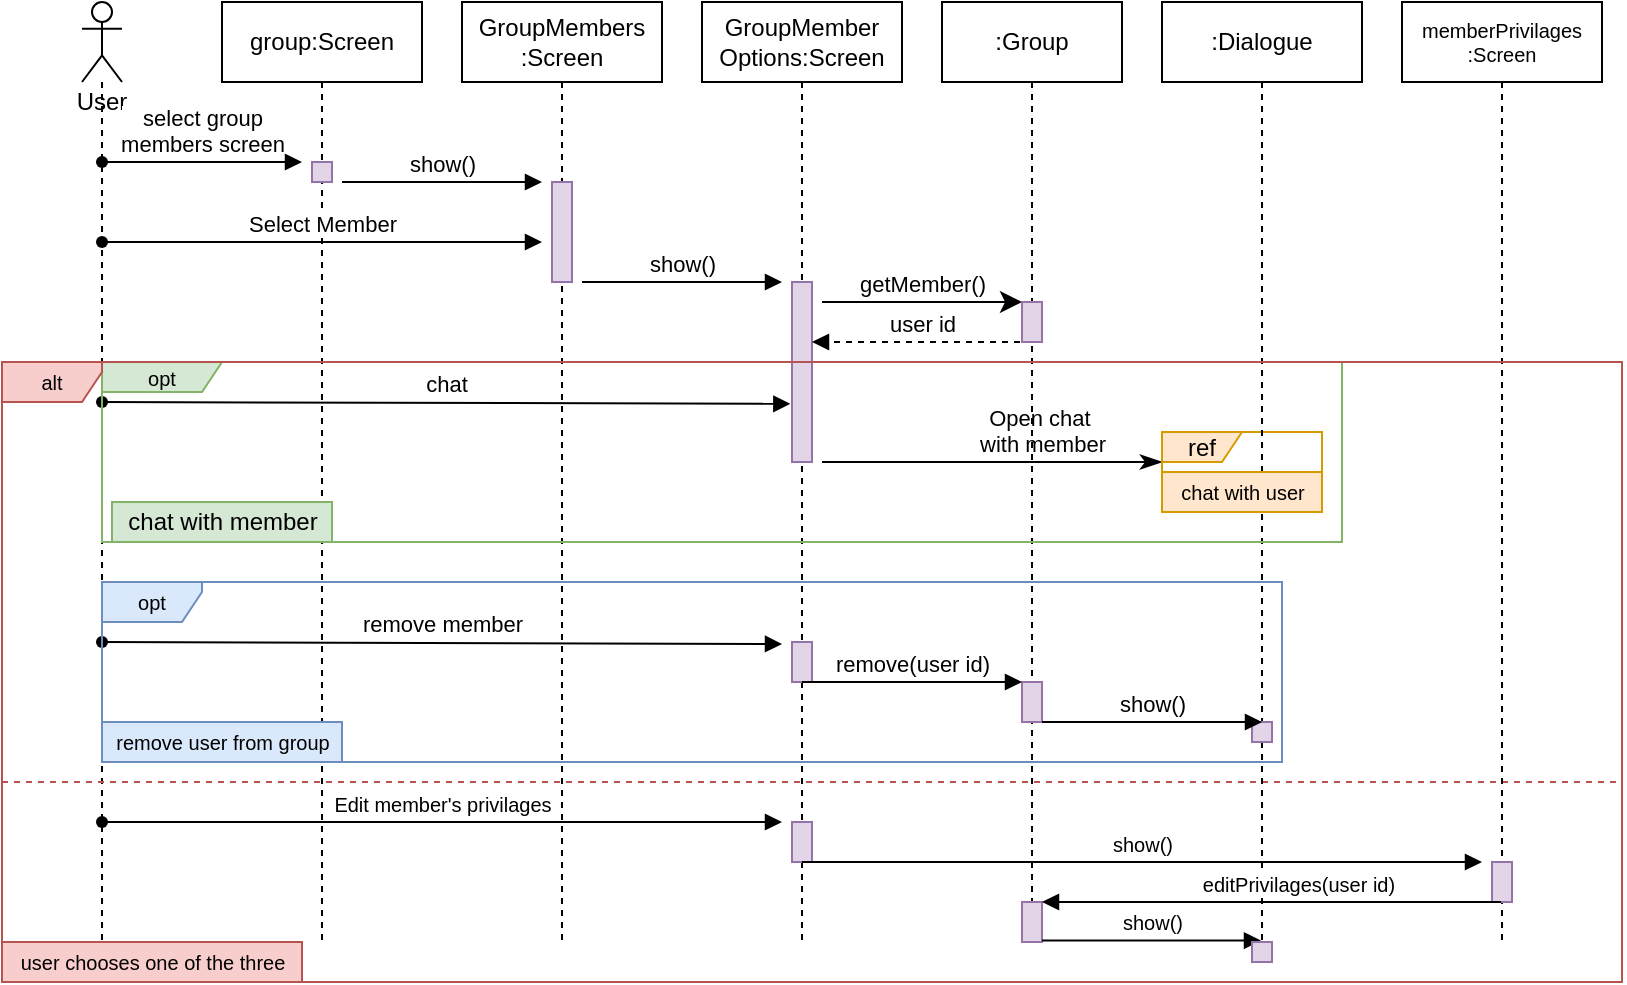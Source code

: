 <mxfile version="18.0.7" type="device"><diagram id="kgpKYQtTHZ0yAKxKKP6v" name="Page-1"><mxGraphModel dx="1185" dy="635" grid="1" gridSize="10" guides="1" tooltips="1" connect="1" arrows="1" fold="1" page="1" pageScale="1" pageWidth="850" pageHeight="1100" math="0" shadow="0"><root><mxCell id="0"/><mxCell id="1" parent="0"/><mxCell id="eBKP-FNmJqs6P0waP6Dh-1" value="User&lt;br&gt;" style="shape=umlLifeline;participant=umlActor;perimeter=lifelinePerimeter;whiteSpace=wrap;html=1;container=1;collapsible=0;recursiveResize=0;verticalAlign=top;spacingTop=36;outlineConnect=0;" vertex="1" parent="1"><mxGeometry x="80" y="40" width="20" height="470" as="geometry"/></mxCell><mxCell id="eBKP-FNmJqs6P0waP6Dh-20" value="" style="shape=waypoint;sketch=0;fillStyle=solid;size=6;pointerEvents=1;points=[];fillColor=none;resizable=0;rotatable=0;perimeter=centerPerimeter;snapToPoint=1;" vertex="1" parent="eBKP-FNmJqs6P0waP6Dh-1"><mxGeometry x="-10" y="180" width="40" height="40" as="geometry"/></mxCell><mxCell id="eBKP-FNmJqs6P0waP6Dh-29" value="" style="html=1;verticalAlign=bottom;endArrow=none;rounded=0;startArrow=none;" edge="1" parent="eBKP-FNmJqs6P0waP6Dh-1" source="eBKP-FNmJqs6P0waP6Dh-1" target="eBKP-FNmJqs6P0waP6Dh-20"><mxGeometry width="80" relative="1" as="geometry"><mxPoint x="9.81" y="190" as="sourcePoint"/><mxPoint x="359.5" y="190" as="targetPoint"/><Array as="points"/></mxGeometry></mxCell><mxCell id="eBKP-FNmJqs6P0waP6Dh-56" value="" style="shape=waypoint;sketch=0;fillStyle=solid;size=6;pointerEvents=1;points=[];fillColor=none;resizable=0;rotatable=0;perimeter=centerPerimeter;snapToPoint=1;fontSize=10;" vertex="1" parent="eBKP-FNmJqs6P0waP6Dh-1"><mxGeometry x="-10" y="390" width="40" height="40" as="geometry"/></mxCell><mxCell id="eBKP-FNmJqs6P0waP6Dh-2" value="group:Screen" style="shape=umlLifeline;perimeter=lifelinePerimeter;whiteSpace=wrap;html=1;container=1;collapsible=0;recursiveResize=0;outlineConnect=0;" vertex="1" parent="1"><mxGeometry x="150" y="40" width="100" height="470" as="geometry"/></mxCell><mxCell id="eBKP-FNmJqs6P0waP6Dh-6" value="" style="html=1;points=[];perimeter=orthogonalPerimeter;fillColor=#e1d5e7;strokeColor=#9673a6;" vertex="1" parent="eBKP-FNmJqs6P0waP6Dh-2"><mxGeometry x="45" y="80" width="10" height="10" as="geometry"/></mxCell><mxCell id="eBKP-FNmJqs6P0waP6Dh-7" value="Select Member" style="html=1;verticalAlign=bottom;endArrow=block;rounded=0;startArrow=none;" edge="1" parent="eBKP-FNmJqs6P0waP6Dh-2" source="eBKP-FNmJqs6P0waP6Dh-12"><mxGeometry width="80" relative="1" as="geometry"><mxPoint x="-50" y="120" as="sourcePoint"/><mxPoint x="160" y="120" as="targetPoint"/></mxGeometry></mxCell><mxCell id="eBKP-FNmJqs6P0waP6Dh-30" value="chat with member" style="text;html=1;align=center;verticalAlign=middle;resizable=0;points=[];autosize=1;strokeColor=#82b366;fillColor=#d5e8d4;" vertex="1" parent="eBKP-FNmJqs6P0waP6Dh-2"><mxGeometry x="-55" y="250" width="110" height="20" as="geometry"/></mxCell><mxCell id="eBKP-FNmJqs6P0waP6Dh-54" value="&lt;font style=&quot;font-size: 10px;&quot;&gt;remove user from group&lt;/font&gt;" style="text;html=1;align=center;verticalAlign=middle;resizable=0;points=[];autosize=1;strokeColor=#6c8ebf;fillColor=#dae8fc;" vertex="1" parent="eBKP-FNmJqs6P0waP6Dh-2"><mxGeometry x="-60" y="360" width="120" height="20" as="geometry"/></mxCell><mxCell id="eBKP-FNmJqs6P0waP6Dh-73" value="" style="endArrow=none;dashed=1;html=1;rounded=0;fontSize=10;fillColor=#f8cecc;strokeColor=#b85450;" edge="1" parent="eBKP-FNmJqs6P0waP6Dh-2"><mxGeometry width="50" height="50" relative="1" as="geometry"><mxPoint x="-110" y="390" as="sourcePoint"/><mxPoint x="700" y="390" as="targetPoint"/></mxGeometry></mxCell><mxCell id="eBKP-FNmJqs6P0waP6Dh-3" value="select group&lt;br&gt;members screen" style="html=1;verticalAlign=bottom;endArrow=block;rounded=0;startArrow=none;" edge="1" parent="1" source="eBKP-FNmJqs6P0waP6Dh-10"><mxGeometry width="80" relative="1" as="geometry"><mxPoint x="100" y="120" as="sourcePoint"/><mxPoint x="190" y="120" as="targetPoint"/></mxGeometry></mxCell><mxCell id="eBKP-FNmJqs6P0waP6Dh-4" value="GroupMembers&lt;br&gt;:Screen" style="shape=umlLifeline;perimeter=lifelinePerimeter;whiteSpace=wrap;html=1;container=1;collapsible=0;recursiveResize=0;outlineConnect=0;" vertex="1" parent="1"><mxGeometry x="270" y="40" width="100" height="470" as="geometry"/></mxCell><mxCell id="eBKP-FNmJqs6P0waP6Dh-14" value="" style="html=1;points=[];perimeter=orthogonalPerimeter;fillColor=#e1d5e7;strokeColor=#9673a6;" vertex="1" parent="eBKP-FNmJqs6P0waP6Dh-4"><mxGeometry x="45" y="90" width="10" height="50" as="geometry"/></mxCell><mxCell id="eBKP-FNmJqs6P0waP6Dh-5" value="show()" style="html=1;verticalAlign=bottom;endArrow=block;rounded=0;" edge="1" parent="1"><mxGeometry width="80" relative="1" as="geometry"><mxPoint x="210" y="130" as="sourcePoint"/><mxPoint x="310" y="130" as="targetPoint"/></mxGeometry></mxCell><mxCell id="eBKP-FNmJqs6P0waP6Dh-8" value="GroupMember&lt;br&gt;Options:Screen" style="shape=umlLifeline;perimeter=lifelinePerimeter;whiteSpace=wrap;html=1;container=1;collapsible=0;recursiveResize=0;outlineConnect=0;" vertex="1" parent="1"><mxGeometry x="390" y="40" width="100" height="470" as="geometry"/></mxCell><mxCell id="eBKP-FNmJqs6P0waP6Dh-27" value="" style="html=1;points=[];perimeter=orthogonalPerimeter;fillColor=#e1d5e7;strokeColor=#9673a6;" vertex="1" parent="eBKP-FNmJqs6P0waP6Dh-8"><mxGeometry x="45" y="140" width="10" height="90" as="geometry"/></mxCell><mxCell id="eBKP-FNmJqs6P0waP6Dh-28" value="Open chat&amp;nbsp;&lt;br&gt;with member" style="html=1;verticalAlign=bottom;endArrow=classicThin;endSize=8;rounded=0;endFill=1;" edge="1" parent="eBKP-FNmJqs6P0waP6Dh-8"><mxGeometry x="0.294" relative="1" as="geometry"><mxPoint x="60" y="230" as="sourcePoint"/><mxPoint x="230" y="230" as="targetPoint"/><mxPoint as="offset"/></mxGeometry></mxCell><mxCell id="eBKP-FNmJqs6P0waP6Dh-15" value="getMember()" style="html=1;verticalAlign=bottom;endArrow=classic;endSize=8;rounded=0;endFill=1;" edge="1" parent="eBKP-FNmJqs6P0waP6Dh-8"><mxGeometry relative="1" as="geometry"><mxPoint x="60" y="150" as="sourcePoint"/><mxPoint x="160" y="150" as="targetPoint"/><Array as="points"><mxPoint x="130" y="150"/></Array></mxGeometry></mxCell><mxCell id="eBKP-FNmJqs6P0waP6Dh-26" value="user id" style="html=1;verticalAlign=bottom;endArrow=block;rounded=0;dashed=1;" edge="1" parent="eBKP-FNmJqs6P0waP6Dh-8"><mxGeometry width="80" relative="1" as="geometry"><mxPoint x="165" y="170" as="sourcePoint"/><mxPoint x="55" y="170" as="targetPoint"/></mxGeometry></mxCell><mxCell id="eBKP-FNmJqs6P0waP6Dh-64" value="" style="html=1;points=[];perimeter=orthogonalPerimeter;fontSize=10;fillColor=#e1d5e7;strokeColor=#9673a6;" vertex="1" parent="eBKP-FNmJqs6P0waP6Dh-8"><mxGeometry x="45" y="410" width="10" height="20" as="geometry"/></mxCell><mxCell id="eBKP-FNmJqs6P0waP6Dh-9" value="show()" style="html=1;verticalAlign=bottom;endArrow=block;rounded=0;" edge="1" parent="1"><mxGeometry width="80" relative="1" as="geometry"><mxPoint x="330" y="180" as="sourcePoint"/><mxPoint x="430" y="180" as="targetPoint"/></mxGeometry></mxCell><mxCell id="eBKP-FNmJqs6P0waP6Dh-10" value="" style="shape=waypoint;sketch=0;fillStyle=solid;size=6;pointerEvents=1;points=[];fillColor=none;resizable=0;rotatable=0;perimeter=centerPerimeter;snapToPoint=1;" vertex="1" parent="1"><mxGeometry x="70" y="100" width="40" height="40" as="geometry"/></mxCell><mxCell id="eBKP-FNmJqs6P0waP6Dh-11" value="" style="html=1;verticalAlign=bottom;endArrow=none;rounded=0;" edge="1" parent="1" target="eBKP-FNmJqs6P0waP6Dh-10"><mxGeometry width="80" relative="1" as="geometry"><mxPoint x="100" y="120" as="sourcePoint"/><mxPoint x="190" y="120" as="targetPoint"/></mxGeometry></mxCell><mxCell id="eBKP-FNmJqs6P0waP6Dh-16" value=":Group" style="shape=umlLifeline;perimeter=lifelinePerimeter;whiteSpace=wrap;html=1;container=1;collapsible=0;recursiveResize=0;outlineConnect=0;" vertex="1" parent="1"><mxGeometry x="510" y="40" width="90" height="470" as="geometry"/></mxCell><mxCell id="eBKP-FNmJqs6P0waP6Dh-66" value="" style="html=1;points=[];perimeter=orthogonalPerimeter;fontSize=10;fillColor=#e1d5e7;strokeColor=#9673a6;" vertex="1" parent="eBKP-FNmJqs6P0waP6Dh-16"><mxGeometry x="40" y="450" width="10" height="20" as="geometry"/></mxCell><mxCell id="eBKP-FNmJqs6P0waP6Dh-68" value="" style="html=1;points=[];perimeter=orthogonalPerimeter;fontSize=10;fillColor=#e1d5e7;strokeColor=#9673a6;" vertex="1" parent="eBKP-FNmJqs6P0waP6Dh-16"><mxGeometry x="40" y="150" width="10" height="20" as="geometry"/></mxCell><mxCell id="eBKP-FNmJqs6P0waP6Dh-12" value="" style="shape=waypoint;sketch=0;fillStyle=solid;size=6;pointerEvents=1;points=[];fillColor=none;resizable=0;rotatable=0;perimeter=centerPerimeter;snapToPoint=1;" vertex="1" parent="1"><mxGeometry x="70" y="140" width="40" height="40" as="geometry"/></mxCell><mxCell id="eBKP-FNmJqs6P0waP6Dh-18" value="chat" style="html=1;verticalAlign=bottom;endArrow=block;rounded=0;startArrow=none;entryX=-0.083;entryY=0.677;entryDx=0;entryDy=0;entryPerimeter=0;" edge="1" parent="1" source="eBKP-FNmJqs6P0waP6Dh-20" target="eBKP-FNmJqs6P0waP6Dh-27"><mxGeometry width="80" relative="1" as="geometry"><mxPoint x="90" y="210" as="sourcePoint"/><mxPoint x="400" y="210" as="targetPoint"/><Array as="points"/></mxGeometry></mxCell><mxCell id="eBKP-FNmJqs6P0waP6Dh-31" value="ref" style="shape=umlFrame;whiteSpace=wrap;html=1;fillColor=#ffe6cc;strokeColor=#d79b00;width=40;height=15;" vertex="1" parent="1"><mxGeometry x="620" y="255" width="80" height="40" as="geometry"/></mxCell><mxCell id="eBKP-FNmJqs6P0waP6Dh-36" value=":Dialogue" style="shape=umlLifeline;perimeter=lifelinePerimeter;whiteSpace=wrap;html=1;container=1;collapsible=0;recursiveResize=0;outlineConnect=0;" vertex="1" parent="1"><mxGeometry x="620" y="40" width="100" height="470" as="geometry"/></mxCell><mxCell id="eBKP-FNmJqs6P0waP6Dh-58" value="" style="html=1;points=[];perimeter=orthogonalPerimeter;fontSize=10;fillColor=#e1d5e7;strokeColor=#9673a6;" vertex="1" parent="eBKP-FNmJqs6P0waP6Dh-36"><mxGeometry x="45" y="360" width="10" height="10" as="geometry"/></mxCell><mxCell id="eBKP-FNmJqs6P0waP6Dh-74" value="chat with user" style="text;html=1;align=center;verticalAlign=middle;resizable=0;points=[];autosize=1;strokeColor=#d79b00;fillColor=#ffe6cc;fontSize=10;" vertex="1" parent="eBKP-FNmJqs6P0waP6Dh-36"><mxGeometry y="235" width="80" height="20" as="geometry"/></mxCell><mxCell id="eBKP-FNmJqs6P0waP6Dh-23" value="&lt;font style=&quot;font-size: 10px;&quot;&gt;opt&lt;/font&gt;" style="shape=umlFrame;whiteSpace=wrap;html=1;width=60;height=15;fillColor=#d5e8d4;strokeColor=#82b366;" vertex="1" parent="1"><mxGeometry x="90" y="220" width="620" height="90" as="geometry"/></mxCell><mxCell id="eBKP-FNmJqs6P0waP6Dh-44" value="remove member" style="html=1;verticalAlign=bottom;endArrow=block;rounded=0;startArrow=none;" edge="1" parent="1" source="eBKP-FNmJqs6P0waP6Dh-45"><mxGeometry width="80" relative="1" as="geometry"><mxPoint x="90" y="361" as="sourcePoint"/><mxPoint x="430" y="361" as="targetPoint"/><Array as="points"/></mxGeometry></mxCell><mxCell id="eBKP-FNmJqs6P0waP6Dh-50" value="" style="html=1;points=[];perimeter=orthogonalPerimeter;fillColor=#e1d5e7;strokeColor=#9673a6;" vertex="1" parent="1"><mxGeometry x="435" y="360" width="10" height="20" as="geometry"/></mxCell><mxCell id="eBKP-FNmJqs6P0waP6Dh-51" value="" style="html=1;points=[];perimeter=orthogonalPerimeter;fillColor=#e1d5e7;strokeColor=#9673a6;" vertex="1" parent="1"><mxGeometry x="550" y="380" width="10" height="20" as="geometry"/></mxCell><mxCell id="eBKP-FNmJqs6P0waP6Dh-49" value="show()" style="html=1;verticalAlign=bottom;endArrow=block;rounded=0;" edge="1" parent="1"><mxGeometry width="80" relative="1" as="geometry"><mxPoint x="560" y="400.0" as="sourcePoint"/><mxPoint x="670" y="400" as="targetPoint"/></mxGeometry></mxCell><mxCell id="eBKP-FNmJqs6P0waP6Dh-48" value="remove(user id)" style="html=1;verticalAlign=bottom;endArrow=block;rounded=0;" edge="1" parent="1"><mxGeometry width="80" relative="1" as="geometry"><mxPoint x="440" y="380" as="sourcePoint"/><mxPoint x="550" y="380" as="targetPoint"/></mxGeometry></mxCell><mxCell id="eBKP-FNmJqs6P0waP6Dh-45" value="" style="shape=waypoint;sketch=0;fillStyle=solid;size=6;pointerEvents=1;points=[];fillColor=none;resizable=0;rotatable=0;perimeter=centerPerimeter;snapToPoint=1;" vertex="1" parent="1"><mxGeometry x="70" y="340" width="40" height="40" as="geometry"/></mxCell><mxCell id="eBKP-FNmJqs6P0waP6Dh-52" value="" style="html=1;verticalAlign=bottom;endArrow=none;rounded=0;startArrow=none;" edge="1" parent="1" target="eBKP-FNmJqs6P0waP6Dh-45"><mxGeometry width="80" relative="1" as="geometry"><mxPoint x="90" y="361.0" as="sourcePoint"/><mxPoint x="430" y="361.0" as="targetPoint"/><Array as="points"/></mxGeometry></mxCell><mxCell id="eBKP-FNmJqs6P0waP6Dh-53" value="&lt;font style=&quot;font-size: 10px;&quot;&gt;opt&lt;/font&gt;" style="shape=umlFrame;whiteSpace=wrap;html=1;fillColor=#dae8fc;strokeColor=#6c8ebf;width=50;height=20;" vertex="1" parent="1"><mxGeometry x="90" y="330" width="590" height="90" as="geometry"/></mxCell><mxCell id="eBKP-FNmJqs6P0waP6Dh-57" value="Edit member's privilages" style="html=1;verticalAlign=bottom;endArrow=block;rounded=0;fontSize=10;" edge="1" parent="1"><mxGeometry width="80" relative="1" as="geometry"><mxPoint x="90" y="450" as="sourcePoint"/><mxPoint x="430" y="450" as="targetPoint"/></mxGeometry></mxCell><mxCell id="eBKP-FNmJqs6P0waP6Dh-59" value="memberPrivilages&lt;br&gt;:Screen" style="shape=umlLifeline;perimeter=lifelinePerimeter;whiteSpace=wrap;html=1;container=1;collapsible=0;recursiveResize=0;outlineConnect=0;fontSize=10;" vertex="1" parent="1"><mxGeometry x="740" y="40" width="100" height="470" as="geometry"/></mxCell><mxCell id="eBKP-FNmJqs6P0waP6Dh-65" value="" style="html=1;points=[];perimeter=orthogonalPerimeter;fontSize=10;fillColor=#e1d5e7;strokeColor=#9673a6;" vertex="1" parent="eBKP-FNmJqs6P0waP6Dh-59"><mxGeometry x="45" y="430" width="10" height="20" as="geometry"/></mxCell><mxCell id="eBKP-FNmJqs6P0waP6Dh-60" value="show()" style="html=1;verticalAlign=bottom;endArrow=block;rounded=0;fontSize=10;" edge="1" parent="1"><mxGeometry width="80" relative="1" as="geometry"><mxPoint x="440" y="470" as="sourcePoint"/><mxPoint x="780" y="470" as="targetPoint"/></mxGeometry></mxCell><mxCell id="eBKP-FNmJqs6P0waP6Dh-61" value="editPrivilages(user id)" style="html=1;verticalAlign=bottom;endArrow=block;rounded=0;fontSize=10;" edge="1" parent="1" source="eBKP-FNmJqs6P0waP6Dh-59"><mxGeometry x="-0.112" width="80" relative="1" as="geometry"><mxPoint x="780" y="500" as="sourcePoint"/><mxPoint x="560" y="490" as="targetPoint"/><Array as="points"><mxPoint x="750" y="490"/></Array><mxPoint as="offset"/></mxGeometry></mxCell><mxCell id="eBKP-FNmJqs6P0waP6Dh-63" value="show()" style="html=1;verticalAlign=bottom;endArrow=block;rounded=0;fontSize=10;" edge="1" parent="1" target="eBKP-FNmJqs6P0waP6Dh-36"><mxGeometry width="80" relative="1" as="geometry"><mxPoint x="560" y="509.31" as="sourcePoint"/><mxPoint x="640" y="509.31" as="targetPoint"/><mxPoint as="offset"/></mxGeometry></mxCell><mxCell id="eBKP-FNmJqs6P0waP6Dh-67" value="" style="html=1;points=[];perimeter=orthogonalPerimeter;fontSize=10;fillColor=#e1d5e7;strokeColor=#9673a6;" vertex="1" parent="1"><mxGeometry x="665" y="510" width="10" height="10" as="geometry"/></mxCell><mxCell id="eBKP-FNmJqs6P0waP6Dh-70" value="user chooses one of the three" style="text;html=1;align=center;verticalAlign=middle;resizable=0;points=[];autosize=1;strokeColor=#b85450;fillColor=#f8cecc;fontSize=10;" vertex="1" parent="1"><mxGeometry x="40" y="510" width="150" height="20" as="geometry"/></mxCell><mxCell id="eBKP-FNmJqs6P0waP6Dh-72" value="" style="endArrow=none;dashed=1;html=1;rounded=0;fontSize=10;fillColor=#f8cecc;strokeColor=#b85450;jumpSize=6;startArrow=none;" edge="1" parent="1" source="eBKP-FNmJqs6P0waP6Dh-69"><mxGeometry width="50" height="50" relative="1" as="geometry"><mxPoint x="40" y="320" as="sourcePoint"/><mxPoint x="850" y="320" as="targetPoint"/></mxGeometry></mxCell><mxCell id="eBKP-FNmJqs6P0waP6Dh-69" value="alt" style="shape=umlFrame;whiteSpace=wrap;html=1;fontSize=10;width=50;height=20;fillColor=#f8cecc;strokeColor=#b85450;strokeWidth=1;" vertex="1" parent="1"><mxGeometry x="40" y="220" width="810" height="310" as="geometry"/></mxCell><mxCell id="eBKP-FNmJqs6P0waP6Dh-75" value="" style="endArrow=none;dashed=1;html=1;rounded=0;fontSize=10;fillColor=#f8cecc;strokeColor=#b85450;jumpSize=6;" edge="1" parent="1" target="eBKP-FNmJqs6P0waP6Dh-69"><mxGeometry width="50" height="50" relative="1" as="geometry"><mxPoint x="40" y="320" as="sourcePoint"/><mxPoint x="850" y="320" as="targetPoint"/></mxGeometry></mxCell></root></mxGraphModel></diagram></mxfile>